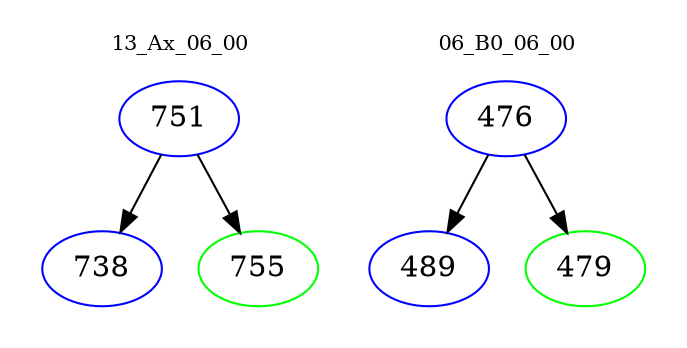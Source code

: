 digraph{
subgraph cluster_0 {
color = white
label = "13_Ax_06_00";
fontsize=10;
T0_751 [label="751", color="blue"]
T0_751 -> T0_738 [color="black"]
T0_738 [label="738", color="blue"]
T0_751 -> T0_755 [color="black"]
T0_755 [label="755", color="green"]
}
subgraph cluster_1 {
color = white
label = "06_B0_06_00";
fontsize=10;
T1_476 [label="476", color="blue"]
T1_476 -> T1_489 [color="black"]
T1_489 [label="489", color="blue"]
T1_476 -> T1_479 [color="black"]
T1_479 [label="479", color="green"]
}
}
